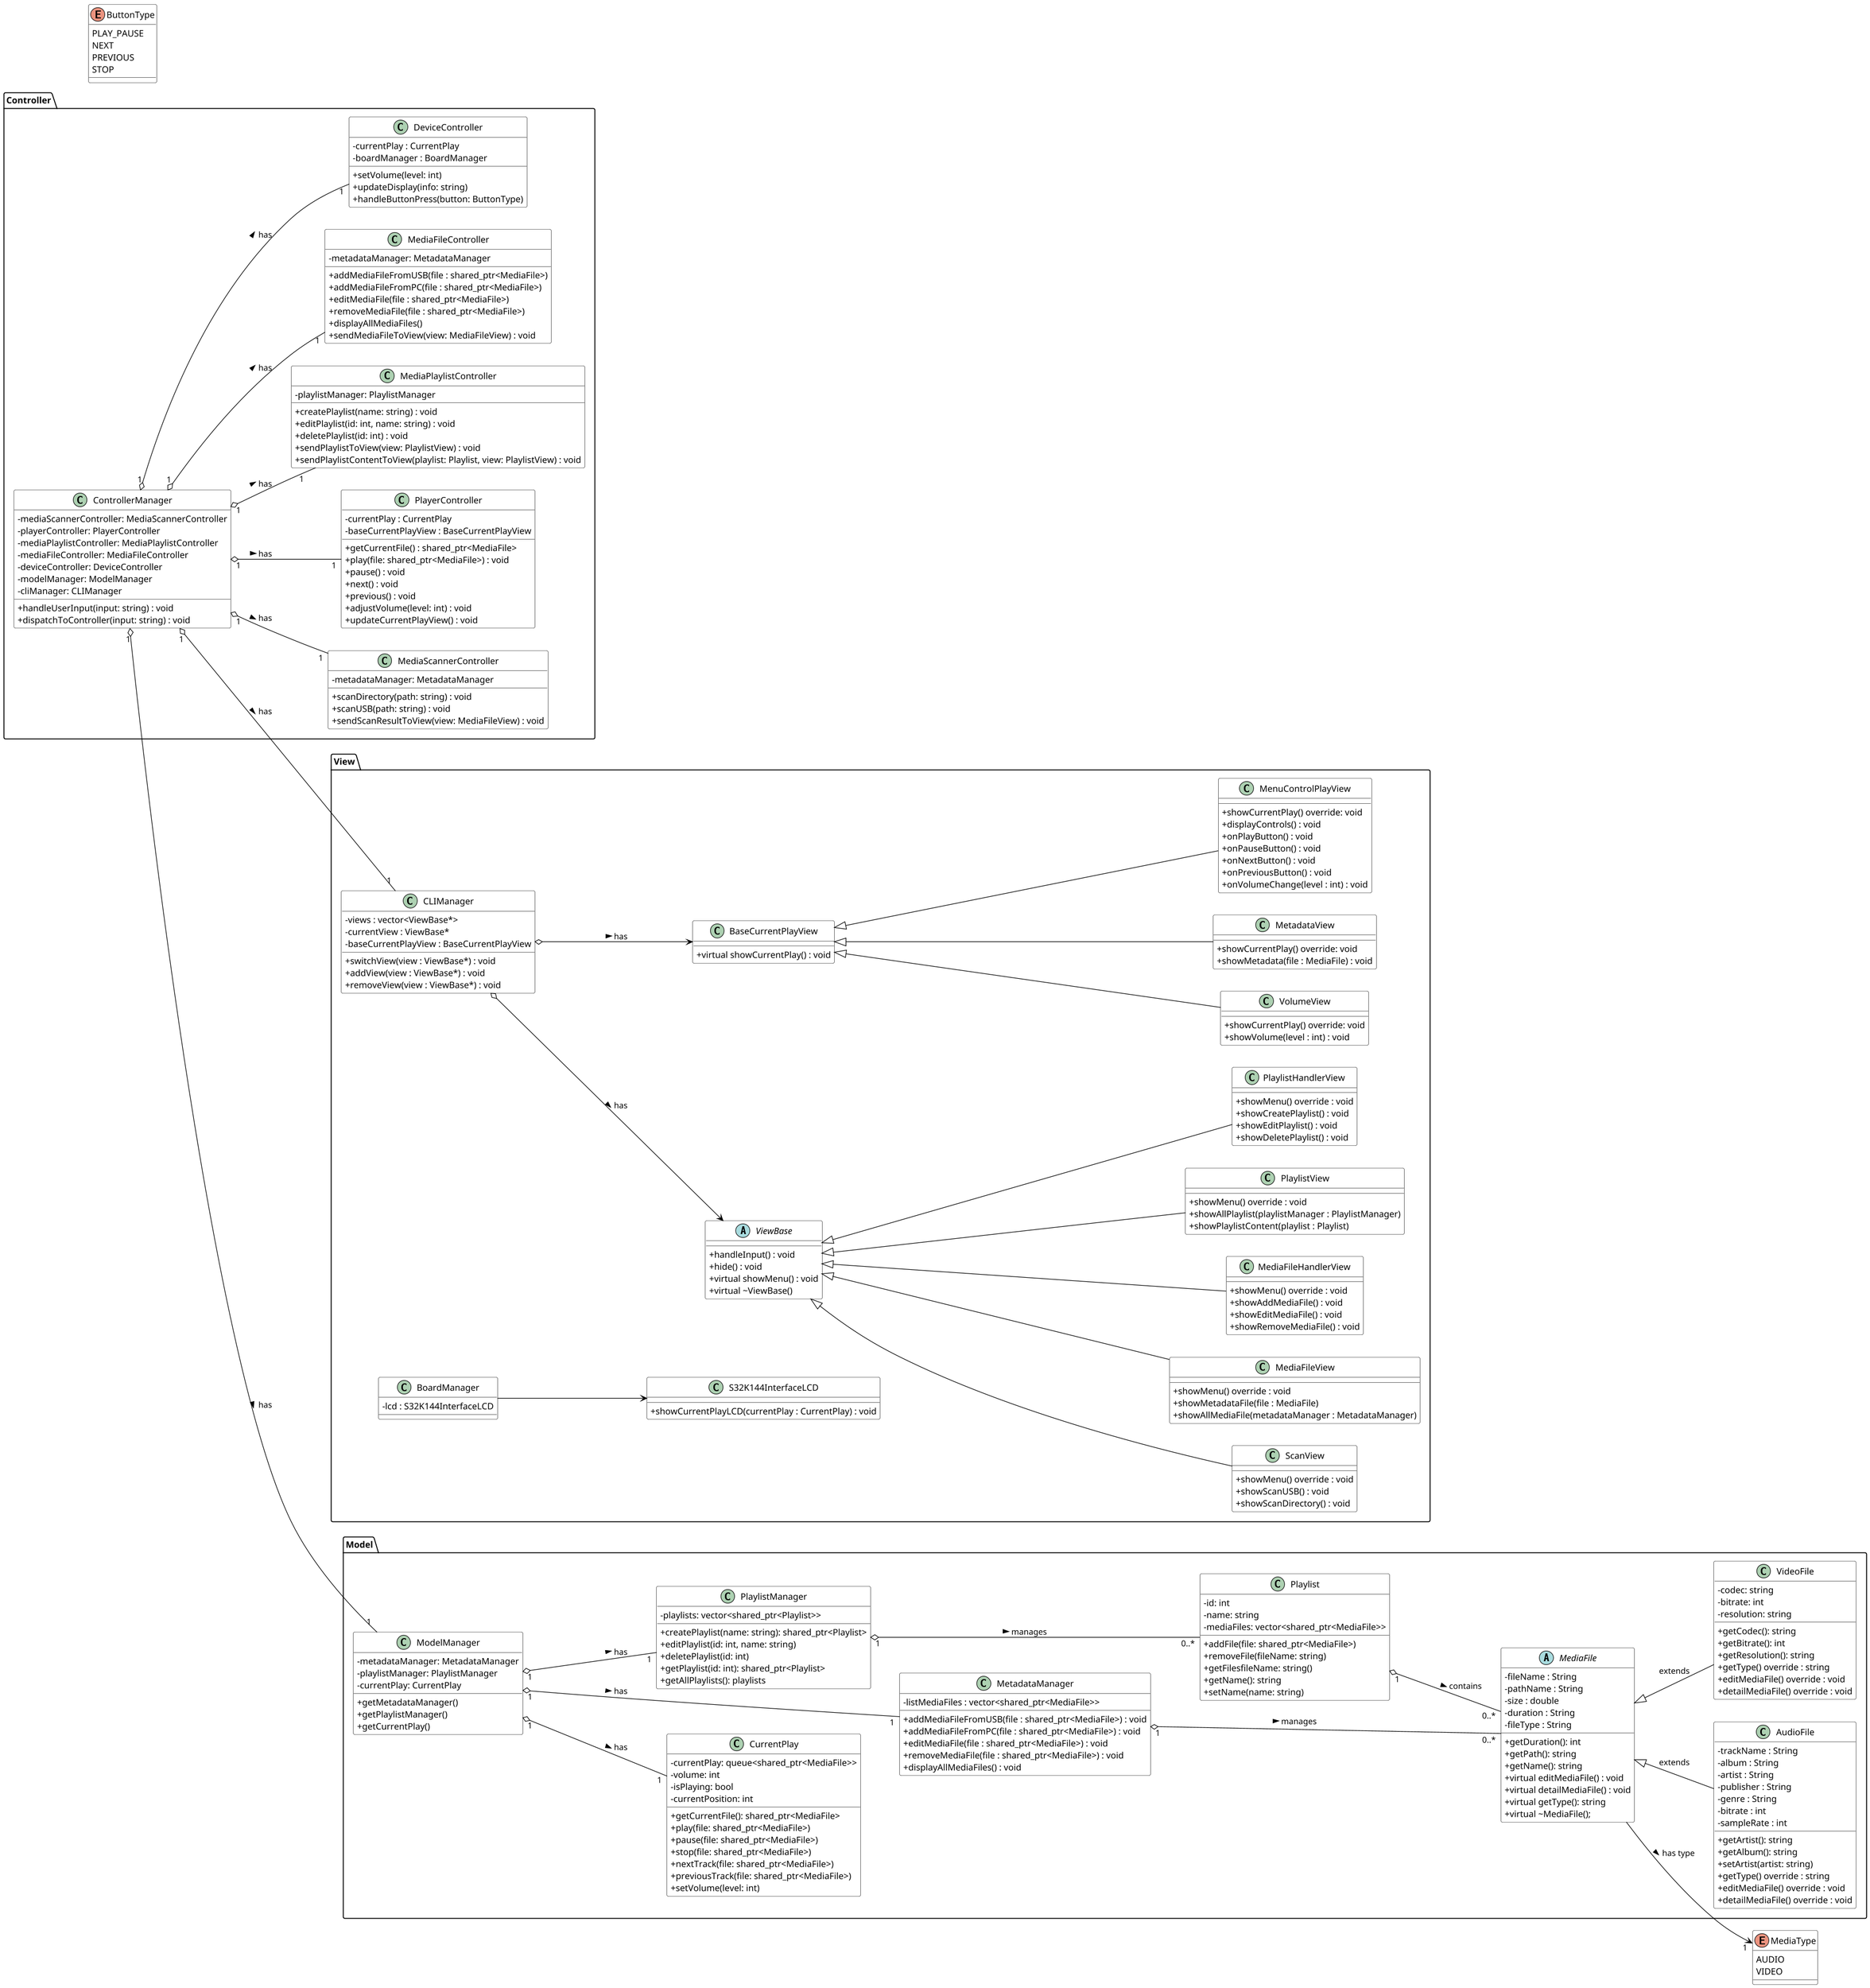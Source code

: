 @startuml Media Player Class Diagram

left to right direction
skinparam outputFormat svg
scale 1.2

skinparam classAttributeIconSize 0
skinparam class {
    BackgroundColor white
    ArrowColor black
    BorderColor black
}



package View {
    class CLIManager {
        - views : vector<ViewBase*>
        - currentView : ViewBase*
        - baseCurrentPlayView : BaseCurrentPlayView
        + switchView(view : ViewBase*) : void
        + addView(view : ViewBase*) : void
        + removeView(view : ViewBase*) : void
    }

    abstract class ViewBase {
        + handleInput() : void
        + hide() : void
        + virtual showMenu() : void
        + virtual ~ViewBase()
    }

    class ScanView {
        + showMenu() override : void
        + showScanUSB() : void
        + showScanDirectory() : void
    }

    class MediaFileView {
        + showMenu() override : void
        + showMetadataFile(file : MediaFile)
        + showAllMediaFile(metadataManager : MetadataManager)
    }

    class MediaFileHandlerView {
        + showMenu() override : void
        + showAddMediaFile() : void
        + showEditMediaFile() : void
        + showRemoveMediaFile() : void
    }

    class PlaylistView {
        + showMenu() override : void
        + showAllPlaylist(playlistManager : PlaylistManager)
        + showPlaylistContent(playlist : Playlist)
    }

    class PlaylistHandlerView {
        + showMenu() override : void
        + showCreatePlaylist() : void
        + showEditPlaylist() : void
        + showDeletePlaylist() : void
    }

    class BaseCurrentPlayView {
        + virtual showCurrentPlay() : void
    }

    class VolumeView {
        + showCurrentPlay() override: void
        + showVolume(level : int) : void
    }

    class MetadataView {
        + showCurrentPlay() override: void
        + showMetadata(file : MediaFile) : void
    }

    class MenuControlPlayView {
        + showCurrentPlay() override: void
        + displayControls() : void
        + onPlayButton() : void
        + onPauseButton() : void
        + onNextButton() : void
        + onPreviousButton() : void
        + onVolumeChange(level : int) : void
    }

    class BoardManager {
        - lcd : S32K144InterfaceLCD
    }

    class S32K144InterfaceLCD {
        + showCurrentPlayLCD(currentPlay : CurrentPlay) : void
    }
}

CLIManager o--> ViewBase : has >
CLIManager o--> BaseCurrentPlayView : has >
ViewBase <|-- ScanView
ViewBase <|-- MediaFileView
ViewBase <|-- MediaFileHandlerView
ViewBase <|-- PlaylistView
ViewBase <|-- PlaylistHandlerView
BaseCurrentPlayView <|-- VolumeView
BaseCurrentPlayView <|-- MetadataView
BaseCurrentPlayView <|-- MenuControlPlayView
BoardManager --> S32K144InterfaceLCD


package Controller {
    class ControllerManager {
        - mediaScannerController: MediaScannerController
        - playerController: PlayerController
        - mediaPlaylistController: MediaPlaylistController
        - mediaFileController: MediaFileController
        - deviceController: DeviceController
        - modelManager: ModelManager
        - cliManager: CLIManager
        + handleUserInput(input: string) : void
        + dispatchToController(input: string) : void
    }

    
    class MediaScannerController {
        - metadataManager: MetadataManager
        + scanDirectory(path: string) : void
        + scanUSB(path: string) : void
        + sendScanResultToView(view: MediaFileView) : void
    }

    
    class PlayerController {
        - currentPlay : CurrentPlay
        - baseCurrentPlayView : BaseCurrentPlayView
        + getCurrentFile() : shared_ptr<MediaFile>
        + play(file: shared_ptr<MediaFile>) : void
        + pause() : void
        + next() : void
        + previous() : void
        + adjustVolume(level: int) : void
        + updateCurrentPlayView() : void
    }

    class MediaPlaylistController {
        - playlistManager: PlaylistManager
        + createPlaylist(name: string) : void
        + editPlaylist(id: int, name: string) : void
        + deletePlaylist(id: int) : void
        + sendPlaylistToView(view: PlaylistView) : void
        + sendPlaylistContentToView(playlist: Playlist, view: PlaylistView) : void
    }


    class MediaFileController {
        - metadataManager: MetadataManager
        + addMediaFileFromUSB(file : shared_ptr<MediaFile>)
        + addMediaFileFromPC(file : shared_ptr<MediaFile>)
        + editMediaFile(file : shared_ptr<MediaFile>)
        + removeMediaFile(file : shared_ptr<MediaFile>)
        + displayAllMediaFiles()
        + sendMediaFileToView(view: MediaFileView) : void
    }

    class DeviceController {
        - currentPlay : CurrentPlay
        - boardManager : BoardManager
        + setVolume(level: int)
        + updateDisplay(info: string)
        + handleButtonPress(button: ButtonType)
    }


}

ControllerManager "1" o-- "1" MediaScannerController : has >
ControllerManager "1" o-- "1" PlayerController : has >
ControllerManager "1" o-- "1" MediaPlaylistController : has >
ControllerManager "1" o-- "1" MediaFileController : has >
ControllerManager "1" o-- "1" DeviceController : has >


package Model {

    class ModelManager{
        - metadataManager: MetadataManager
        - playlistManager: PlaylistManager
        - currentPlay: CurrentPlay
        + getMetadataManager()
        + getPlaylistManager()
        + getCurrentPlay()
    }

    class CurrentPlay{
        - currentPlay: queue<shared_ptr<MediaFile>>
        - volume: int
        - isPlaying: bool
        - currentPosition: int
        + getCurrentFile(): shared_ptr<MediaFile>
        + play(file: shared_ptr<MediaFile>)
        + pause(file: shared_ptr<MediaFile>)
        + stop(file: shared_ptr<MediaFile>)
        + nextTrack(file: shared_ptr<MediaFile>)
        + previousTrack(file: shared_ptr<MediaFile>)
        + setVolume(level: int)
    }

    abstract class MediaFile {
        - fileName : String
        - pathName : String
        - size : double
        - duration : String
        - fileType : String
        + getDuration(): int
        + getPath(): string
        + getName(): string
        + virtual editMediaFile() : void
        + virtual detailMediaFile() : void
        + virtual getType(): string
        + virtual ~MediaFile();
    }
    
    class AudioFile {
        - trackName : String
        - album : String
        - artist : String
        - publisher : String
        - genre : String
        - bitrate : int
        - sampleRate : int
        + getArtist(): string
        + getAlbum(): string
        + setArtist(artist: string)
        + getType() override : string
        + editMediaFile() override : void
        + detailMediaFile() override : void
    }
    
    class VideoFile {
        - codec: string
        - bitrate: int
        - resolution: string
        + getCodec(): string
        + getBitrate(): int
        + getResolution(): string
        + getType() override : string
        + editMediaFile() override : void
        + detailMediaFile() override : void
    }
    
    class Playlist {
        - id: int
        - name: string
        - mediaFiles: vector<shared_ptr<MediaFile>>
        + addFile(file: shared_ptr<MediaFile>)
        + removeFile(fileName: string)
        + getFilesfileName: string()
        + getName(): string
        + setName(name: string)
    }

    class MetadataManager {
        - listMediaFiles : vector<shared_ptr<MediaFile>>
        + addMediaFileFromUSB(file : shared_ptr<MediaFile>) : void
        + addMediaFileFromPC(file : shared_ptr<MediaFile>) : void
        + editMediaFile(file : shared_ptr<MediaFile>) : void
        + removeMediaFile(file : shared_ptr<MediaFile>) : void
        + displayAllMediaFiles() : void
    }
    
    class PlaylistManager {
        - playlists: vector<shared_ptr<Playlist>>
        + createPlaylist(name: string): shared_ptr<Playlist>
        + editPlaylist(id: int, name: string)
        + deletePlaylist(id: int)
        + getPlaylist(id: int): shared_ptr<Playlist>
        + getAllPlaylists(): playlists
    }
    
}


enum MediaType {
    AUDIO
    VIDEO
}

enum ButtonType {
    PLAY_PAUSE
    NEXT
    PREVIOUS
    STOP
}

' Inheritance relationships
MediaFile <|-- AudioFile : extends
MediaFile <|-- VideoFile : extends

' Composition relationships (strong ownership)
PlaylistManager "1" o-- "0..*" Playlist : manages >
Playlist "1" o-- "0..*" MediaFile : contains >
MetadataManager "1" o-- "0..*" MediaFile : manages >

ModelManager "1" o-- "1" MetadataManager : has >
ModelManager "1" o-- "1" PlaylistManager : has >
ModelManager "1" o-- "1" CurrentPlay : has >

' Association relationships

MediaFile --> "1" MediaType : has type >

ControllerManager "1" o-- "1" ModelManager : has >
ControllerManager "1" o-- "1" CLIManager : has >
@enduml